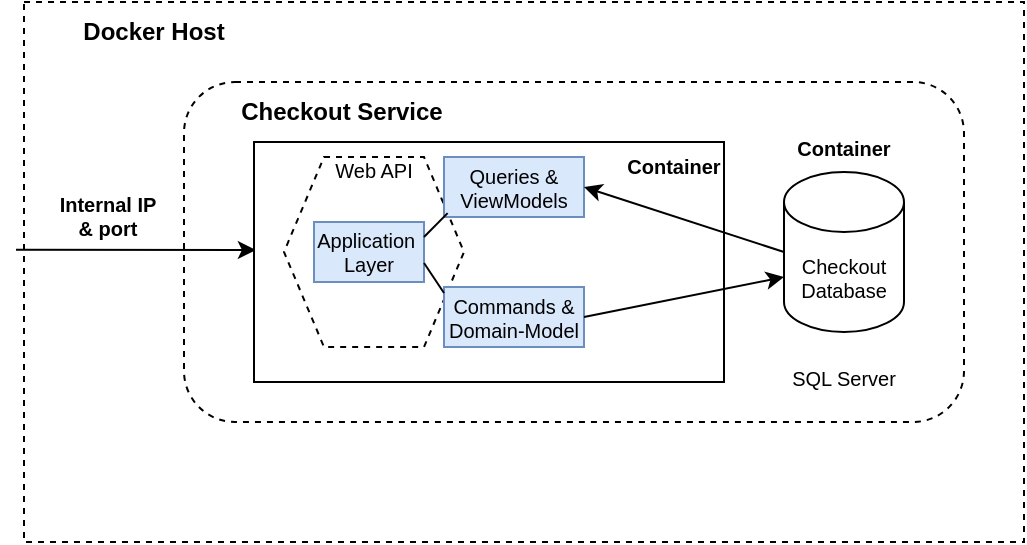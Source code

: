 <mxfile version="20.0.4" type="device"><diagram id="liuwA33aJGssgpj-BcNe" name="Page-1"><mxGraphModel dx="1422" dy="772" grid="1" gridSize="10" guides="1" tooltips="1" connect="1" arrows="1" fold="1" page="1" pageScale="1" pageWidth="850" pageHeight="1100" math="0" shadow="0"><root><mxCell id="0"/><mxCell id="1" parent="0"/><mxCell id="PHYctg_DCZF4oJYYcPC4-1" value="" style="rounded=0;whiteSpace=wrap;html=1;dashed=1;fillColor=default;" vertex="1" parent="1"><mxGeometry x="150" y="180" width="500" height="270" as="geometry"/></mxCell><mxCell id="PHYctg_DCZF4oJYYcPC4-2" value="Docker Host" style="text;html=1;strokeColor=none;fillColor=none;align=center;verticalAlign=middle;whiteSpace=wrap;rounded=0;dashed=1;fontStyle=1" vertex="1" parent="1"><mxGeometry x="170" y="185" width="90" height="20" as="geometry"/></mxCell><mxCell id="PHYctg_DCZF4oJYYcPC4-3" value="" style="rounded=1;whiteSpace=wrap;html=1;dashed=1;fillColor=default;" vertex="1" parent="1"><mxGeometry x="230" y="220" width="390" height="170" as="geometry"/></mxCell><mxCell id="PHYctg_DCZF4oJYYcPC4-4" value="Checkout Service" style="text;html=1;strokeColor=none;fillColor=none;align=center;verticalAlign=middle;whiteSpace=wrap;rounded=0;dashed=1;fontStyle=1" vertex="1" parent="1"><mxGeometry x="249" y="225" width="120" height="20" as="geometry"/></mxCell><mxCell id="PHYctg_DCZF4oJYYcPC4-5" value="" style="endArrow=classic;html=1;rounded=0;exitX=-0.008;exitY=0.459;exitDx=0;exitDy=0;entryX=0.004;entryY=0.45;entryDx=0;entryDy=0;exitPerimeter=0;entryPerimeter=0;" edge="1" parent="1" source="PHYctg_DCZF4oJYYcPC4-1" target="PHYctg_DCZF4oJYYcPC4-11"><mxGeometry width="50" height="50" relative="1" as="geometry"><mxPoint x="152" y="305" as="sourcePoint"/><mxPoint x="231" y="304" as="targetPoint"/></mxGeometry></mxCell><mxCell id="PHYctg_DCZF4oJYYcPC4-11" value="" style="rounded=0;whiteSpace=wrap;html=1;fontSize=10;fillColor=default;" vertex="1" parent="1"><mxGeometry x="265" y="250" width="235" height="120" as="geometry"/></mxCell><mxCell id="PHYctg_DCZF4oJYYcPC4-6" value="" style="shape=hexagon;perimeter=hexagonPerimeter2;whiteSpace=wrap;html=1;fixedSize=1;dashed=1;fillColor=default;" vertex="1" parent="1"><mxGeometry x="280" y="257.5" width="90" height="95" as="geometry"/></mxCell><mxCell id="PHYctg_DCZF4oJYYcPC4-7" value="Web API" style="text;html=1;strokeColor=none;fillColor=none;align=center;verticalAlign=middle;whiteSpace=wrap;rounded=0;dashed=1;fontSize=10;" vertex="1" parent="1"><mxGeometry x="295" y="257.5" width="60" height="12.5" as="geometry"/></mxCell><mxCell id="PHYctg_DCZF4oJYYcPC4-8" value="Application&amp;nbsp;&lt;br&gt;Layer" style="rounded=0;whiteSpace=wrap;html=1;fontSize=10;fillColor=#dae8fc;strokeColor=#6c8ebf;" vertex="1" parent="1"><mxGeometry x="295" y="290" width="55" height="30" as="geometry"/></mxCell><mxCell id="PHYctg_DCZF4oJYYcPC4-9" value="Queries &amp;amp; ViewModels" style="rounded=0;whiteSpace=wrap;html=1;fontSize=10;fillColor=#dae8fc;strokeColor=#6c8ebf;" vertex="1" parent="1"><mxGeometry x="360" y="257.5" width="70" height="30" as="geometry"/></mxCell><mxCell id="PHYctg_DCZF4oJYYcPC4-10" value="Commands &amp;amp; Domain-Model" style="rounded=0;whiteSpace=wrap;html=1;fontSize=10;fillColor=#dae8fc;strokeColor=#6c8ebf;" vertex="1" parent="1"><mxGeometry x="360" y="322.5" width="70" height="30" as="geometry"/></mxCell><mxCell id="PHYctg_DCZF4oJYYcPC4-12" value="" style="endArrow=none;html=1;rounded=0;fontSize=10;entryX=1;entryY=0.25;entryDx=0;entryDy=0;exitX=1;exitY=0.25;exitDx=0;exitDy=0;" edge="1" parent="1" source="PHYctg_DCZF4oJYYcPC4-8" target="PHYctg_DCZF4oJYYcPC4-6"><mxGeometry width="50" height="50" relative="1" as="geometry"><mxPoint x="400" y="400" as="sourcePoint"/><mxPoint x="450" y="350" as="targetPoint"/></mxGeometry></mxCell><mxCell id="PHYctg_DCZF4oJYYcPC4-13" value="" style="endArrow=none;html=1;rounded=0;fontSize=10;exitX=1;exitY=0.25;exitDx=0;exitDy=0;entryX=0;entryY=0.1;entryDx=0;entryDy=0;entryPerimeter=0;" edge="1" parent="1" target="PHYctg_DCZF4oJYYcPC4-10"><mxGeometry width="50" height="50" relative="1" as="geometry"><mxPoint x="350" y="310.5" as="sourcePoint"/><mxPoint x="367.5" y="325.5" as="targetPoint"/></mxGeometry></mxCell><mxCell id="PHYctg_DCZF4oJYYcPC4-14" value="Checkout&lt;br&gt;Database" style="shape=cylinder3;whiteSpace=wrap;html=1;boundedLbl=1;backgroundOutline=1;size=15;fontSize=10;fillColor=default;" vertex="1" parent="1"><mxGeometry x="530" y="265" width="60" height="80" as="geometry"/></mxCell><mxCell id="PHYctg_DCZF4oJYYcPC4-15" value="" style="endArrow=classic;html=1;rounded=0;fontSize=10;entryX=1;entryY=0.5;entryDx=0;entryDy=0;exitX=0;exitY=0.5;exitDx=0;exitDy=0;exitPerimeter=0;" edge="1" parent="1" source="PHYctg_DCZF4oJYYcPC4-14" target="PHYctg_DCZF4oJYYcPC4-9"><mxGeometry width="50" height="50" relative="1" as="geometry"><mxPoint x="400" y="390" as="sourcePoint"/><mxPoint x="450" y="340" as="targetPoint"/></mxGeometry></mxCell><mxCell id="PHYctg_DCZF4oJYYcPC4-16" value="" style="endArrow=classic;html=1;rounded=0;fontSize=10;entryX=0;entryY=0;entryDx=0;entryDy=52.5;exitX=1;exitY=0.5;exitDx=0;exitDy=0;entryPerimeter=0;" edge="1" parent="1" source="PHYctg_DCZF4oJYYcPC4-10" target="PHYctg_DCZF4oJYYcPC4-14"><mxGeometry width="50" height="50" relative="1" as="geometry"><mxPoint x="540" y="315" as="sourcePoint"/><mxPoint x="440" y="282.5" as="targetPoint"/></mxGeometry></mxCell><mxCell id="PHYctg_DCZF4oJYYcPC4-19" value="Internal IP &amp;amp; port" style="text;html=1;strokeColor=none;fillColor=none;align=center;verticalAlign=middle;whiteSpace=wrap;rounded=0;fontSize=10;fontStyle=1" vertex="1" parent="1"><mxGeometry x="162" y="272" width="60" height="30" as="geometry"/></mxCell><mxCell id="PHYctg_DCZF4oJYYcPC4-20" value="SQL Server" style="text;html=1;strokeColor=none;fillColor=none;align=center;verticalAlign=middle;whiteSpace=wrap;rounded=0;fontSize=10;" vertex="1" parent="1"><mxGeometry x="530" y="352.5" width="60" height="30" as="geometry"/></mxCell><mxCell id="PHYctg_DCZF4oJYYcPC4-21" value="Container" style="text;html=1;strokeColor=none;fillColor=none;align=center;verticalAlign=middle;whiteSpace=wrap;rounded=0;fontSize=10;fontStyle=1" vertex="1" parent="1"><mxGeometry x="450" y="253.75" width="50" height="16.25" as="geometry"/></mxCell><mxCell id="PHYctg_DCZF4oJYYcPC4-22" value="Container" style="text;html=1;strokeColor=none;fillColor=none;align=center;verticalAlign=middle;whiteSpace=wrap;rounded=0;fontSize=10;fontStyle=1" vertex="1" parent="1"><mxGeometry x="535" y="245" width="50" height="16.25" as="geometry"/></mxCell></root></mxGraphModel></diagram></mxfile>